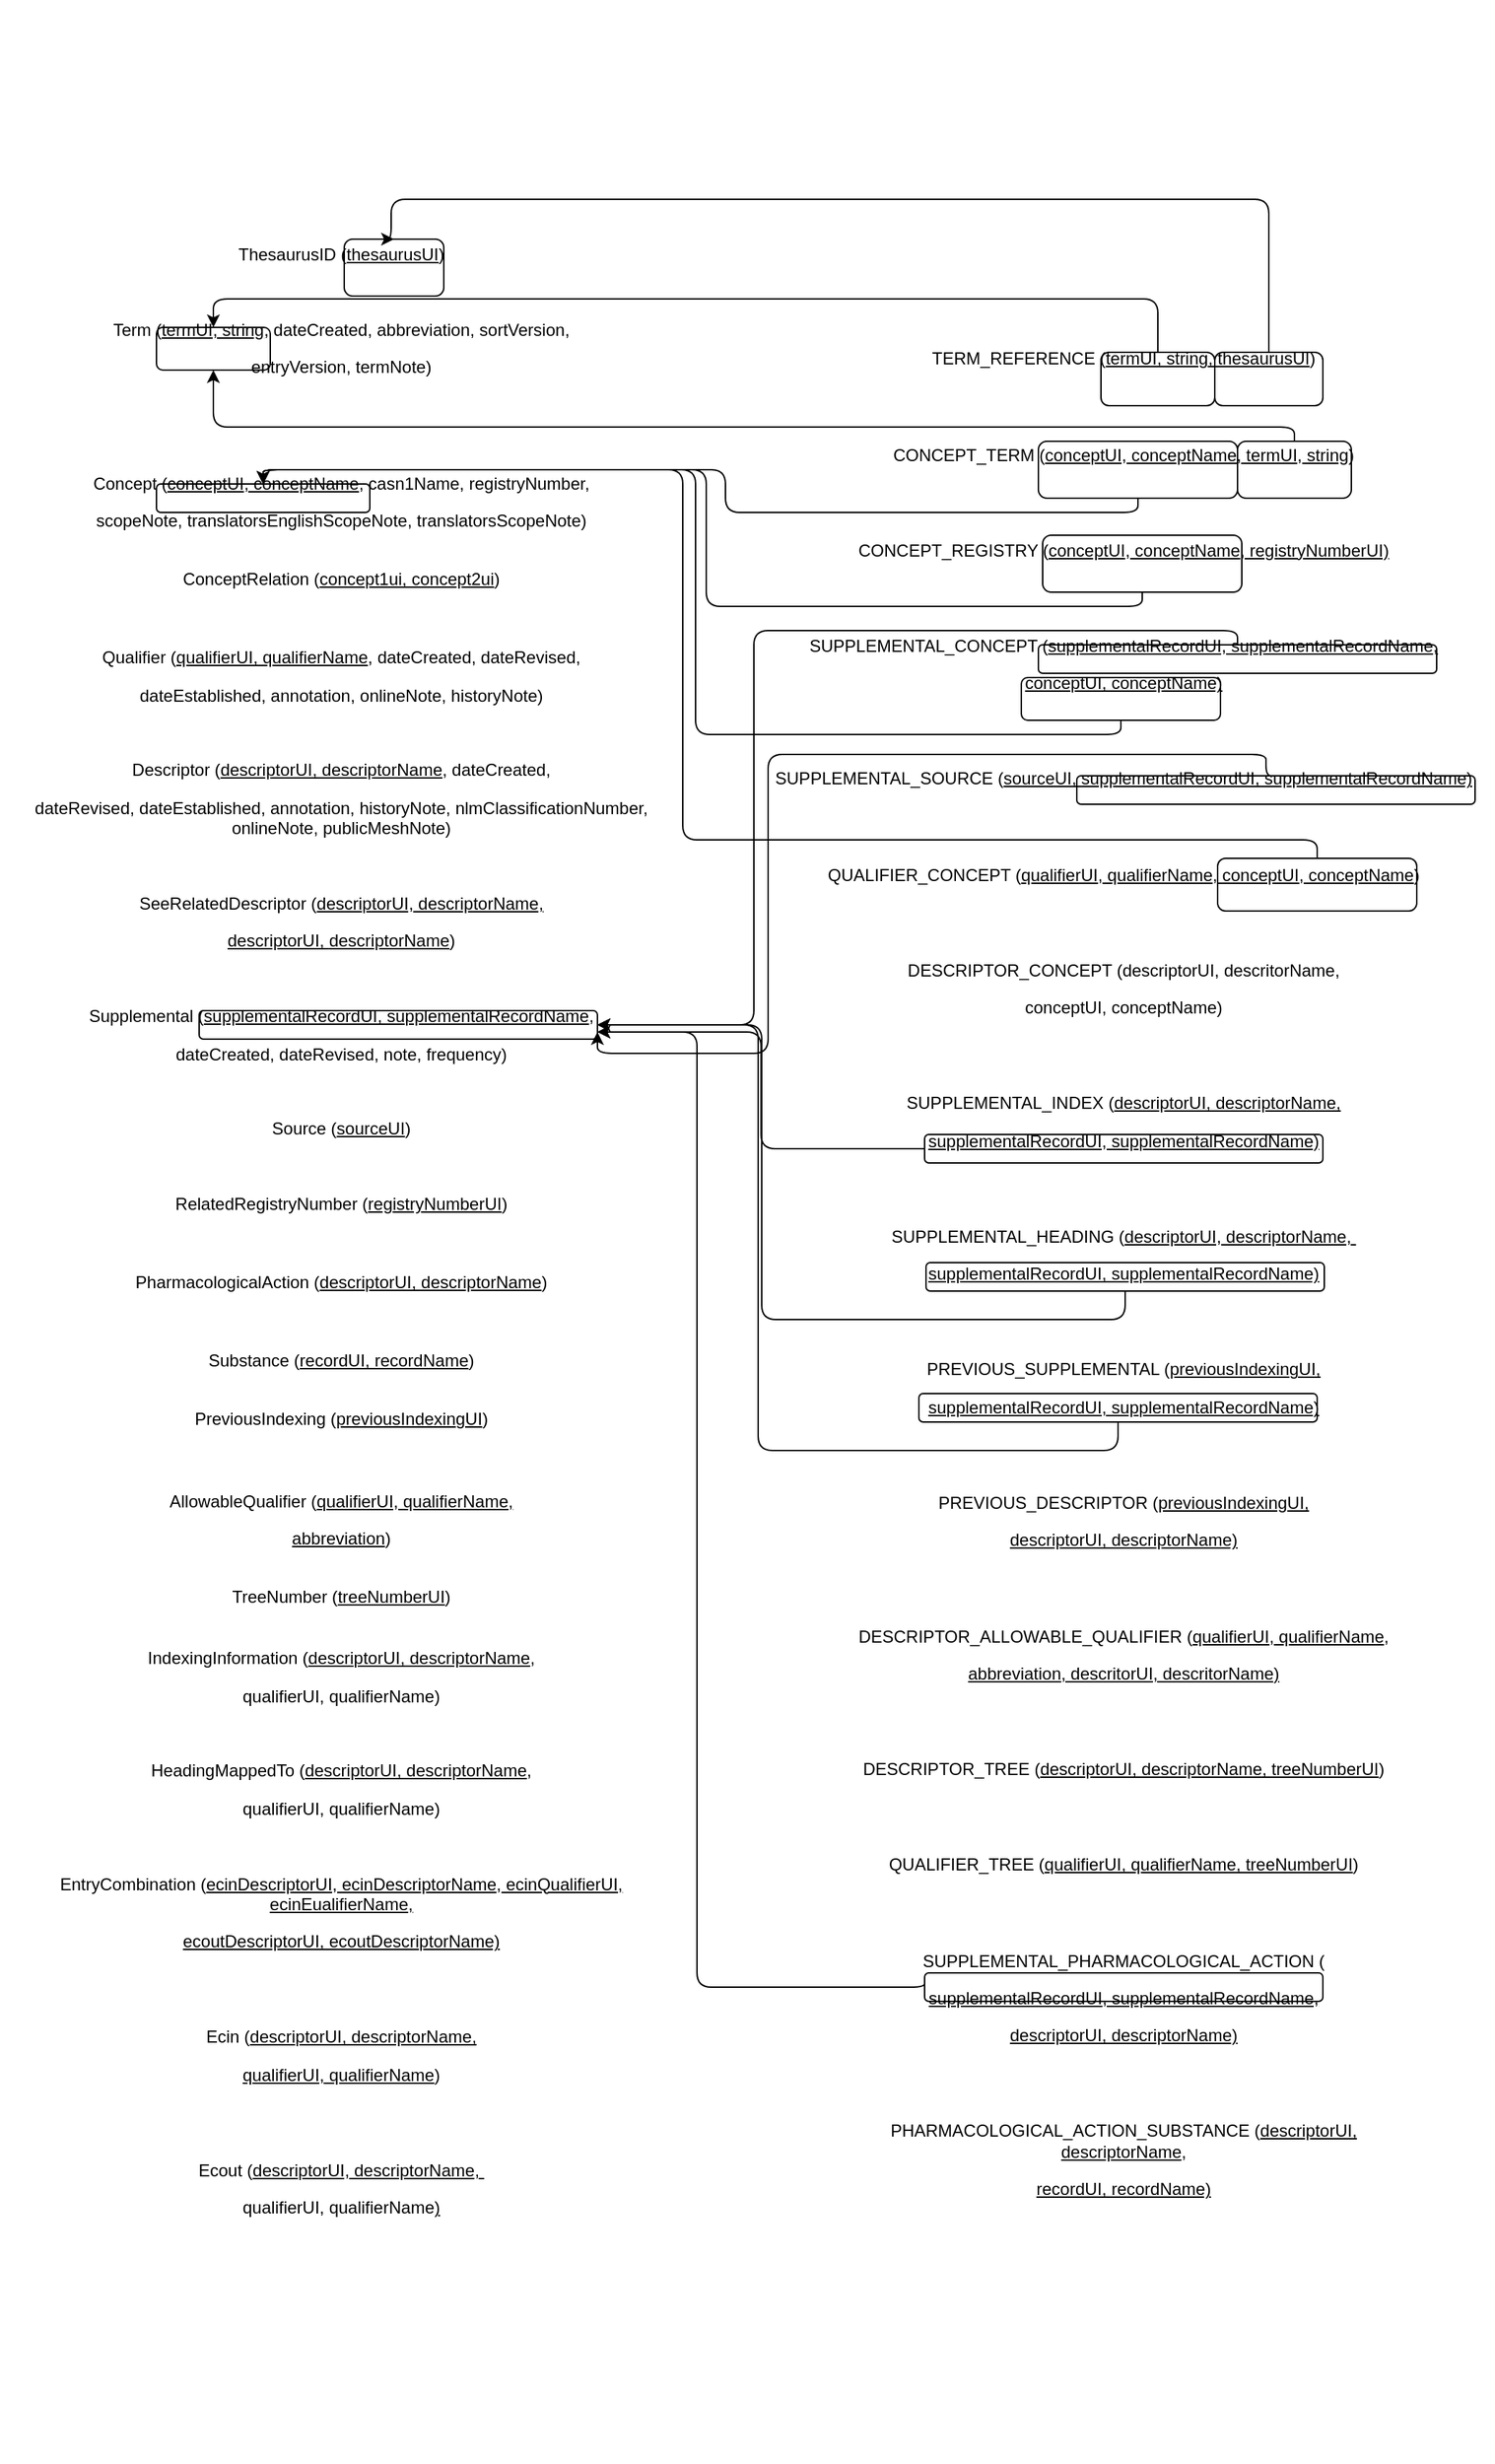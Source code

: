 <mxfile version="13.0.2" type="github">
  <diagram id="R2lEEEUBdFMjLlhIrx00" name="Page-1">
    <mxGraphModel dx="1718" dy="1550" grid="1" gridSize="10" guides="1" tooltips="1" connect="1" arrows="1" fold="1" page="1" pageScale="1" pageWidth="850" pageHeight="1100" math="0" shadow="0" extFonts="Permanent Marker^https://fonts.googleapis.com/css?family=Permanent+Marker">
      <root>
        <mxCell id="0" />
        <mxCell id="1" parent="0" />
        <mxCell id="nE6-rk7fYekWXhLa4hP_-1" value="&lt;p class=&quot;MsoNormal&quot;&gt;ThesaurusID (&lt;u&gt;thesaurusUI&lt;/u&gt;)&lt;/p&gt;&lt;br&gt;&lt;p class=&quot;MsoNormal&quot;&gt;Term (&lt;u&gt;termUI, string&lt;/u&gt;, dateCreated, abbreviation, sortVersion,&lt;/p&gt;&lt;p class=&quot;MsoNormal&quot;&gt;entryVersion, termNote)&lt;/p&gt;&lt;br&gt;&lt;br&gt;&lt;br&gt;&lt;p class=&quot;MsoNormal&quot;&gt;Concept (&lt;u&gt;conceptUI, conceptName&lt;/u&gt;, casn1Name, registryNumber,&lt;/p&gt;&lt;p class=&quot;MsoNormal&quot;&gt;scopeNote, translatorsEnglishScopeNote, translatorsScopeNote)&lt;/p&gt;&lt;br&gt;ConceptRelation (&lt;u&gt;concept1ui, concept2ui&lt;/u&gt;)&lt;br&gt;&lt;br&gt;&lt;br&gt;&lt;p class=&quot;MsoNormal&quot;&gt;Qualifier (&lt;u&gt;qualifierUI, qualifierName&lt;/u&gt;, dateCreated, dateRevised,&lt;/p&gt;&lt;p class=&quot;MsoNormal&quot;&gt;dateEstablished, annotation, onlineNote, historyNote)&lt;/p&gt;&lt;br&gt;&lt;p class=&quot;MsoNormal&quot;&gt;Descriptor (&lt;u&gt;descriptorUI, descriptorName&lt;/u&gt;, dateCreated,&lt;/p&gt;&lt;p class=&quot;MsoNormal&quot;&gt;dateRevised, dateEstablished, annotation, historyNote, nlmClassificationNumber,&lt;br&gt;onlineNote, publicMeshNote)&lt;/p&gt;&lt;br&gt;&lt;p class=&quot;MsoNormal&quot;&gt;&lt;/p&gt;&lt;p class=&quot;MsoNormal&quot;&gt;SeeRelatedDescriptor (&lt;u&gt;descriptorUI, descriptorName,&lt;/u&gt;&lt;/p&gt;&lt;p class=&quot;MsoNormal&quot;&gt;&lt;u&gt;descriptorUI,&amp;nbsp;&lt;/u&gt;&lt;u&gt;descriptorName&lt;/u&gt;)&lt;/p&gt;&lt;div&gt;&lt;br&gt;&lt;/div&gt;&lt;p class=&quot;MsoNormal&quot;&gt;&lt;span&gt;Supplemental (&lt;/span&gt;&lt;u&gt;supplementalRecordUI, supplementalRecordName&lt;/u&gt;&lt;span&gt;,&lt;/span&gt;&lt;br&gt;&lt;/p&gt;&lt;p class=&quot;MsoNormal&quot;&gt;dateCreated, dateRevised, note, frequency)&lt;/p&gt;&lt;br&gt;&lt;p class=&quot;MsoNormal&quot;&gt;Source (&lt;u&gt;sourceUI&lt;/u&gt;)&lt;/p&gt;&lt;br&gt;&lt;p class=&quot;MsoNormal&quot;&gt;RelatedRegistryNumber (&lt;u&gt;registryNumberUI&lt;/u&gt;)&lt;/p&gt;&lt;br&gt;&lt;br&gt;PharmacologicalAction (&lt;u&gt;descriptorUI, descriptorName&lt;/u&gt;)&lt;br&gt;&lt;br&gt;&lt;br&gt;&lt;p class=&quot;MsoNormal&quot;&gt;Substance (&lt;u&gt;recordUI, recordName&lt;/u&gt;)&lt;/p&gt;&lt;br&gt;&lt;span&gt;PreviousIndexing (&lt;/span&gt;&lt;u&gt;previousIndexingUI&lt;/u&gt;&lt;span&gt;)&lt;/span&gt;&lt;br&gt;&lt;br&gt;&lt;span&gt;&lt;br&gt;&lt;br&gt;AllowableQualifier (&lt;/span&gt;&lt;u&gt;qualifierUI, qualifierName,&lt;/u&gt;&lt;br&gt;&lt;p class=&quot;MsoNormal&quot;&gt;&lt;u&gt;abbreviation&lt;/u&gt;)&lt;/p&gt;&lt;br&gt;&lt;span&gt;TreeNumber (&lt;/span&gt;&lt;u&gt;treeNumberUI&lt;/u&gt;&lt;span&gt;)&lt;/span&gt;&lt;br&gt;&lt;br&gt;&lt;span&gt;&lt;br&gt;IndexingInformation (&lt;/span&gt;&lt;u&gt;descriptorUI, descriptorName&lt;/u&gt;&lt;span&gt;,&lt;/span&gt;&lt;br&gt;&lt;p class=&quot;MsoNormal&quot;&gt;qualifierUI, qualifierName)&lt;/p&gt;&lt;br&gt;&lt;p class=&quot;MsoNormal&quot;&gt;HeadingMappedTo (&lt;u&gt;descriptorUI, descriptorName&lt;/u&gt;,&lt;/p&gt;&lt;p class=&quot;MsoNormal&quot;&gt;qualifierUI, qualifierName)&lt;/p&gt;&lt;p class=&quot;MsoNormal&quot;&gt;&lt;br&gt;&lt;/p&gt;&lt;p class=&quot;MsoNormal&quot;&gt;EntryCombination (&lt;u&gt;ecinDescriptorUI, ecinDescriptorName, ecinQualifierUI, ecinEualifierName,&lt;/u&gt;&lt;/p&gt;&lt;p class=&quot;MsoNormal&quot;&gt;&lt;u&gt;ecoutDescriptorUI, ecoutDescriptorName)&lt;/u&gt;&lt;/p&gt;&lt;br&gt;&lt;br&gt;&lt;p class=&quot;MsoNormal&quot;&gt;Ecin (&lt;u&gt;descriptorUI, descriptorName,&lt;/u&gt;&lt;/p&gt;&lt;p class=&quot;MsoNormal&quot;&gt;&lt;u&gt;qualifierUI, qualifierName&lt;/u&gt;)&lt;/p&gt;&lt;br&gt;&lt;br&gt;&lt;p class=&quot;MsoNormal&quot;&gt;Ecout (&lt;u&gt;descriptorUI, descriptorName,&amp;nbsp;&lt;/u&gt;&lt;/p&gt;&lt;p class=&quot;MsoNormal&quot;&gt;&lt;span&gt;qualifierUI,&amp;nbsp;&lt;/span&gt;&lt;span&gt;qualifierName&lt;/span&gt;&lt;u&gt;)&lt;/u&gt;&lt;/p&gt;" style="text;html=1;strokeColor=none;fillColor=none;align=center;verticalAlign=middle;whiteSpace=wrap;rounded=0;" parent="1" vertex="1">
          <mxGeometry x="-240" y="-610" width="480" height="1730" as="geometry" />
        </mxCell>
        <mxCell id="nE6-rk7fYekWXhLa4hP_-2" value="&lt;p class=&quot;MsoNormal&quot;&gt;TERM_REFERENCE (&lt;u&gt;termUI, string, thesaurusUI&lt;/u&gt;)&lt;/p&gt;&lt;br&gt;&lt;br&gt;&lt;p class=&quot;MsoNormal&quot;&gt;CONCEPT_TERM (&lt;u&gt;conceptUI, conceptName, termUI, string&lt;/u&gt;)&lt;/p&gt;&lt;br&gt;&lt;br&gt;&lt;p class=&quot;MsoNormal&quot;&gt;CONCEPT_REGISTRY (&lt;u&gt;conceptUI, conceptName, registryNumberUI)&lt;/u&gt;&lt;/p&gt;&lt;br&gt;&lt;br&gt;&lt;p class=&quot;MsoNormal&quot;&gt;SUPPLEMENTAL_CONCEPT (&lt;u&gt;supplementalRecordUI, supplementalRecordName,&lt;/u&gt;&lt;/p&gt;&lt;p class=&quot;MsoNormal&quot;&gt;&lt;u&gt;conceptUI, conceptName)&lt;/u&gt;&lt;/p&gt;&lt;br&gt;&lt;br&gt;&lt;p class=&quot;MsoNormal&quot;&gt;SUPPLEMENTAL_SOURCE (&lt;u&gt;sourceUI, supplementalRecordUI, supplementalRecordName)&lt;/u&gt;&lt;/p&gt;&lt;br&gt;&lt;br&gt;&lt;p class=&quot;MsoNormal&quot;&gt;QUALIFIER_CONCEPT (&lt;u&gt;qualifierUI, qualifierName, conceptUI, conceptName&lt;/u&gt;)&lt;/p&gt;&lt;br&gt;&lt;br&gt;&lt;p class=&quot;MsoNormal&quot;&gt;DESCRIPTOR_CONCEPT (descriptorUI, descritorName,&lt;/p&gt;&lt;p class=&quot;MsoNormal&quot;&gt;conceptUI, conceptName)&lt;/p&gt;&lt;br&gt;&lt;br&gt;&lt;p class=&quot;MsoNormal&quot;&gt;SUPPLEMENTAL_INDEX (&lt;u&gt;descriptorUI, descriptorName,&lt;/u&gt;&lt;/p&gt;&lt;p class=&quot;MsoNormal&quot;&gt;&lt;u&gt;supplementalRecordUI, supplementalRecordName)&lt;/u&gt;&lt;/p&gt;&lt;br&gt;&lt;br&gt;&lt;p class=&quot;MsoNormal&quot;&gt;SUPPLEMENTAL_HEADING (&lt;u&gt;descriptorUI, descriptorName,&amp;nbsp;&lt;/u&gt;&lt;/p&gt;&lt;p class=&quot;MsoNormal&quot;&gt;&lt;u&gt;supplementalRecordUI, supplementalRecordName)&lt;/u&gt;&lt;/p&gt;&lt;br&gt;&lt;br&gt;&lt;p class=&quot;MsoNormal&quot;&gt;PREVIOUS_SUPPLEMENTAL (&lt;u&gt;previousIndexingUI,&lt;/u&gt;&lt;/p&gt;&lt;p class=&quot;MsoNormal&quot;&gt;&lt;u&gt;supplementalRecordUI, supplementalRecordName)&lt;/u&gt;&lt;/p&gt;&lt;br&gt;&lt;br&gt;&lt;p class=&quot;MsoNormal&quot;&gt;PREVIOUS_DESCRIPTOR (&lt;u&gt;previousIndexingUI,&lt;/u&gt;&lt;/p&gt;&lt;p class=&quot;MsoNormal&quot;&gt;&lt;u&gt;descriptorUI, descriptorName)&lt;/u&gt;&lt;/p&gt;&lt;br&gt;&lt;br&gt;&lt;p class=&quot;MsoNormal&quot;&gt;DESCRIPTOR_ALLOWABLE_QUALIFIER (&lt;u&gt;qualifierUI, qualifierName,&lt;/u&gt;&lt;/p&gt;&lt;p class=&quot;MsoNormal&quot;&gt;&lt;u&gt;abbreviation, descritorUI, descritorName)&lt;/u&gt;&lt;/p&gt;&lt;br&gt;&lt;br&gt;&lt;p class=&quot;MsoNormal&quot;&gt;DESCRIPTOR_TREE (&lt;u&gt;descriptorUI, descriptorName, treeNumberUI&lt;/u&gt;)&lt;/p&gt;&lt;br&gt;&lt;br&gt;&lt;p class=&quot;MsoNormal&quot;&gt;QUALIFIER_TREE (&lt;u&gt;qualifierUI, qualifierName, treeNumberUI&lt;/u&gt;)&lt;/p&gt;&lt;br&gt;&lt;br&gt;&lt;p class=&quot;MsoNormal&quot;&gt;SUPPLEMENTAL_PHARMACOLOGICAL_ACTION (&lt;/p&gt;&lt;p class=&quot;MsoNormal&quot;&gt;&lt;u&gt;supplementalRecordUI, supplementalRecordName,&lt;/u&gt;&lt;/p&gt;&lt;p class=&quot;MsoNormal&quot;&gt;&lt;u&gt;descriptorUI, descriptorName)&lt;/u&gt;&lt;/p&gt;&lt;br&gt;&lt;br&gt;&lt;p class=&quot;MsoNormal&quot;&gt;PHARMACOLOGICAL_ACTION_SUBSTANCE (&lt;u&gt;descriptorUI,&lt;br&gt;descriptorName,&lt;/u&gt;&lt;/p&gt;&lt;p class=&quot;MsoNormal&quot;&gt;&lt;u&gt;recordUI, recordName)&lt;/u&gt;&lt;/p&gt;" style="text;html=1;strokeColor=none;fillColor=none;align=center;verticalAlign=middle;whiteSpace=wrap;rounded=0;" parent="1" vertex="1">
          <mxGeometry x="290" y="-370" width="520" height="1310" as="geometry" />
        </mxCell>
        <mxCell id="nE6-rk7fYekWXhLa4hP_-3" value="" style="rounded=1;whiteSpace=wrap;html=1;fillColor=none;" parent="1" vertex="1">
          <mxGeometry x="-130" y="-380" width="80" height="30" as="geometry" />
        </mxCell>
        <mxCell id="nE6-rk7fYekWXhLa4hP_-4" value="" style="rounded=1;whiteSpace=wrap;html=1;fillColor=none;" parent="1" vertex="1">
          <mxGeometry x="534" y="-362.5" width="80" height="37.5" as="geometry" />
        </mxCell>
        <mxCell id="nE6-rk7fYekWXhLa4hP_-5" value="" style="endArrow=classic;html=1;exitX=0.5;exitY=0;exitDx=0;exitDy=0;entryX=0.5;entryY=0;entryDx=0;entryDy=0;rounded=1;edgeStyle=orthogonalEdgeStyle;" parent="1" source="nE6-rk7fYekWXhLa4hP_-4" target="nE6-rk7fYekWXhLa4hP_-3" edge="1">
          <mxGeometry width="50" height="50" relative="1" as="geometry">
            <mxPoint x="250" y="-200" as="sourcePoint" />
            <mxPoint x="300" y="-250" as="targetPoint" />
            <Array as="points">
              <mxPoint x="574" y="-400" />
              <mxPoint x="-90" y="-400" />
            </Array>
          </mxGeometry>
        </mxCell>
        <mxCell id="nE6-rk7fYekWXhLa4hP_-6" value="" style="rounded=1;whiteSpace=wrap;html=1;fillColor=none;" parent="1" vertex="1">
          <mxGeometry x="2" y="-442" width="70" height="40" as="geometry" />
        </mxCell>
        <mxCell id="nE6-rk7fYekWXhLa4hP_-8" value="" style="endArrow=classic;html=1;exitX=0.5;exitY=0;exitDx=0;exitDy=0;entryX=0.5;entryY=0;entryDx=0;entryDy=0;rounded=1;edgeStyle=orthogonalEdgeStyle;" parent="1" source="utsIGUZCIPryRFQYJ9Vm-5" target="nE6-rk7fYekWXhLa4hP_-6" edge="1">
          <mxGeometry width="50" height="50" relative="1" as="geometry">
            <mxPoint x="649" y="-360.0" as="sourcePoint" />
            <mxPoint x="-90" y="-345" as="targetPoint" />
            <Array as="points">
              <mxPoint x="652" y="-470" />
              <mxPoint x="35" y="-470" />
            </Array>
          </mxGeometry>
        </mxCell>
        <mxCell id="utsIGUZCIPryRFQYJ9Vm-1" value="" style="rounded=1;whiteSpace=wrap;html=1;fillColor=none;" vertex="1" parent="1">
          <mxGeometry x="630" y="-300" width="80" height="40" as="geometry" />
        </mxCell>
        <mxCell id="utsIGUZCIPryRFQYJ9Vm-4" value="" style="endArrow=classic;html=1;entryX=0.5;entryY=1;entryDx=0;entryDy=0;edgeStyle=orthogonalEdgeStyle;exitX=0.5;exitY=0;exitDx=0;exitDy=0;" edge="1" parent="1" source="utsIGUZCIPryRFQYJ9Vm-1" target="nE6-rk7fYekWXhLa4hP_-3">
          <mxGeometry width="50" height="50" relative="1" as="geometry">
            <mxPoint x="130" y="-160" as="sourcePoint" />
            <mxPoint x="180" y="-210" as="targetPoint" />
            <Array as="points">
              <mxPoint x="670" y="-310" />
              <mxPoint x="-90" y="-310" />
            </Array>
          </mxGeometry>
        </mxCell>
        <mxCell id="utsIGUZCIPryRFQYJ9Vm-5" value="" style="rounded=1;whiteSpace=wrap;html=1;fillColor=none;" vertex="1" parent="1">
          <mxGeometry x="614" y="-362.5" width="76" height="37.5" as="geometry" />
        </mxCell>
        <mxCell id="utsIGUZCIPryRFQYJ9Vm-6" value="" style="rounded=1;whiteSpace=wrap;html=1;fillColor=none;" vertex="1" parent="1">
          <mxGeometry x="490" y="-300" width="140" height="40" as="geometry" />
        </mxCell>
        <mxCell id="utsIGUZCIPryRFQYJ9Vm-7" value="" style="rounded=1;whiteSpace=wrap;html=1;fillColor=none;" vertex="1" parent="1">
          <mxGeometry x="-130" y="-270" width="150" height="20" as="geometry" />
        </mxCell>
        <mxCell id="utsIGUZCIPryRFQYJ9Vm-8" value="" style="endArrow=classic;html=1;exitX=0.5;exitY=1;exitDx=0;exitDy=0;entryX=0.5;entryY=0;entryDx=0;entryDy=0;edgeStyle=orthogonalEdgeStyle;" edge="1" parent="1" source="utsIGUZCIPryRFQYJ9Vm-6" target="utsIGUZCIPryRFQYJ9Vm-7">
          <mxGeometry width="50" height="50" relative="1" as="geometry">
            <mxPoint x="200" y="-170" as="sourcePoint" />
            <mxPoint x="250" y="-220" as="targetPoint" />
            <Array as="points">
              <mxPoint x="560" y="-250" />
              <mxPoint x="270" y="-250" />
              <mxPoint x="270" y="-280" />
              <mxPoint x="-55" y="-280" />
            </Array>
          </mxGeometry>
        </mxCell>
        <mxCell id="utsIGUZCIPryRFQYJ9Vm-9" value="" style="rounded=1;whiteSpace=wrap;html=1;fillColor=none;" vertex="1" parent="1">
          <mxGeometry x="478" y="-134" width="140" height="30" as="geometry" />
        </mxCell>
        <mxCell id="utsIGUZCIPryRFQYJ9Vm-10" value="" style="endArrow=classic;html=1;exitX=0.5;exitY=1;exitDx=0;exitDy=0;entryX=0.5;entryY=0;entryDx=0;entryDy=0;edgeStyle=orthogonalEdgeStyle;" edge="1" parent="1" source="utsIGUZCIPryRFQYJ9Vm-9" target="utsIGUZCIPryRFQYJ9Vm-7">
          <mxGeometry width="50" height="50" relative="1" as="geometry">
            <mxPoint x="200" y="-100" as="sourcePoint" />
            <mxPoint x="-55" y="-200.0" as="targetPoint" />
          </mxGeometry>
        </mxCell>
        <mxCell id="utsIGUZCIPryRFQYJ9Vm-11" value="" style="rounded=1;whiteSpace=wrap;html=1;fillColor=none;" vertex="1" parent="1">
          <mxGeometry x="493" y="-234" width="140" height="40" as="geometry" />
        </mxCell>
        <mxCell id="utsIGUZCIPryRFQYJ9Vm-12" value="" style="endArrow=classic;html=1;exitX=0.5;exitY=1;exitDx=0;exitDy=0;edgeStyle=orthogonalEdgeStyle;entryX=0.5;entryY=0;entryDx=0;entryDy=0;" edge="1" parent="1" source="utsIGUZCIPryRFQYJ9Vm-11" target="utsIGUZCIPryRFQYJ9Vm-7">
          <mxGeometry width="50" height="50" relative="1" as="geometry">
            <mxPoint x="220" y="-150" as="sourcePoint" />
            <mxPoint x="-50" y="-280" as="targetPoint" />
          </mxGeometry>
        </mxCell>
        <mxCell id="utsIGUZCIPryRFQYJ9Vm-13" value="" style="rounded=1;whiteSpace=wrap;html=1;fillColor=none;" vertex="1" parent="1">
          <mxGeometry x="-100" y="100" width="280" height="20" as="geometry" />
        </mxCell>
        <mxCell id="utsIGUZCIPryRFQYJ9Vm-14" value="" style="rounded=1;whiteSpace=wrap;html=1;fillColor=none;" vertex="1" parent="1">
          <mxGeometry x="490" y="-157" width="280" height="20" as="geometry" />
        </mxCell>
        <mxCell id="utsIGUZCIPryRFQYJ9Vm-15" value="" style="rounded=1;whiteSpace=wrap;html=1;fillColor=none;" vertex="1" parent="1">
          <mxGeometry x="517" y="-65" width="280" height="20" as="geometry" />
        </mxCell>
        <mxCell id="utsIGUZCIPryRFQYJ9Vm-21" style="edgeStyle=orthogonalEdgeStyle;rounded=1;orthogonalLoop=1;jettySize=auto;html=1;entryX=1;entryY=0.75;entryDx=0;entryDy=0;" edge="1" parent="1" source="utsIGUZCIPryRFQYJ9Vm-16" target="utsIGUZCIPryRFQYJ9Vm-13">
          <mxGeometry relative="1" as="geometry" />
        </mxCell>
        <mxCell id="utsIGUZCIPryRFQYJ9Vm-16" value="" style="rounded=1;whiteSpace=wrap;html=1;fillColor=none;" vertex="1" parent="1">
          <mxGeometry x="410" y="187" width="280" height="20" as="geometry" />
        </mxCell>
        <mxCell id="utsIGUZCIPryRFQYJ9Vm-22" style="edgeStyle=orthogonalEdgeStyle;rounded=1;orthogonalLoop=1;jettySize=auto;html=1;exitX=0.5;exitY=1;exitDx=0;exitDy=0;entryX=1;entryY=0.5;entryDx=0;entryDy=0;" edge="1" parent="1" source="utsIGUZCIPryRFQYJ9Vm-17" target="utsIGUZCIPryRFQYJ9Vm-13">
          <mxGeometry relative="1" as="geometry" />
        </mxCell>
        <mxCell id="utsIGUZCIPryRFQYJ9Vm-17" value="" style="rounded=1;whiteSpace=wrap;html=1;fillColor=none;" vertex="1" parent="1">
          <mxGeometry x="411" y="277" width="280" height="20" as="geometry" />
        </mxCell>
        <mxCell id="utsIGUZCIPryRFQYJ9Vm-23" style="edgeStyle=orthogonalEdgeStyle;rounded=1;orthogonalLoop=1;jettySize=auto;html=1;exitX=0.5;exitY=1;exitDx=0;exitDy=0;entryX=1;entryY=0.5;entryDx=0;entryDy=0;" edge="1" parent="1" source="utsIGUZCIPryRFQYJ9Vm-18" target="utsIGUZCIPryRFQYJ9Vm-13">
          <mxGeometry relative="1" as="geometry" />
        </mxCell>
        <mxCell id="utsIGUZCIPryRFQYJ9Vm-18" value="" style="rounded=1;whiteSpace=wrap;html=1;fillColor=none;" vertex="1" parent="1">
          <mxGeometry x="406" y="369" width="280" height="20" as="geometry" />
        </mxCell>
        <mxCell id="utsIGUZCIPryRFQYJ9Vm-19" value="" style="endArrow=classic;html=1;exitX=0.5;exitY=0;exitDx=0;exitDy=0;edgeStyle=orthogonalEdgeStyle;entryX=1;entryY=0.5;entryDx=0;entryDy=0;" edge="1" parent="1" source="utsIGUZCIPryRFQYJ9Vm-14" target="utsIGUZCIPryRFQYJ9Vm-13">
          <mxGeometry width="50" height="50" relative="1" as="geometry">
            <mxPoint x="290" y="50" as="sourcePoint" />
            <mxPoint x="340" as="targetPoint" />
            <Array as="points">
              <mxPoint x="630" y="-167" />
              <mxPoint x="290" y="-167" />
              <mxPoint x="290" y="110" />
            </Array>
          </mxGeometry>
        </mxCell>
        <mxCell id="utsIGUZCIPryRFQYJ9Vm-20" value="" style="endArrow=classic;html=1;exitX=0.5;exitY=0;exitDx=0;exitDy=0;edgeStyle=orthogonalEdgeStyle;entryX=1;entryY=0.75;entryDx=0;entryDy=0;" edge="1" parent="1" source="utsIGUZCIPryRFQYJ9Vm-15" target="utsIGUZCIPryRFQYJ9Vm-13">
          <mxGeometry width="50" height="50" relative="1" as="geometry">
            <mxPoint x="649.94" y="-89.94" as="sourcePoint" />
            <mxPoint x="199.94" y="177.06" as="targetPoint" />
            <Array as="points">
              <mxPoint x="650" y="-65" />
              <mxPoint x="650" y="-80" />
              <mxPoint x="300" y="-80" />
              <mxPoint x="300" y="130" />
              <mxPoint x="180" y="130" />
            </Array>
          </mxGeometry>
        </mxCell>
        <mxCell id="utsIGUZCIPryRFQYJ9Vm-27" style="edgeStyle=orthogonalEdgeStyle;rounded=1;orthogonalLoop=1;jettySize=auto;html=1;exitX=0;exitY=0.25;exitDx=0;exitDy=0;entryX=1;entryY=0.75;entryDx=0;entryDy=0;" edge="1" parent="1" source="utsIGUZCIPryRFQYJ9Vm-28" target="utsIGUZCIPryRFQYJ9Vm-13">
          <mxGeometry relative="1" as="geometry">
            <mxPoint x="270" y="320" as="targetPoint" />
            <Array as="points">
              <mxPoint x="410" y="786" />
              <mxPoint x="250" y="786" />
              <mxPoint x="250" y="115" />
            </Array>
          </mxGeometry>
        </mxCell>
        <mxCell id="utsIGUZCIPryRFQYJ9Vm-28" value="" style="rounded=1;whiteSpace=wrap;html=1;fillColor=none;" vertex="1" parent="1">
          <mxGeometry x="410" y="776" width="280" height="20" as="geometry" />
        </mxCell>
        <mxCell id="utsIGUZCIPryRFQYJ9Vm-31" style="edgeStyle=orthogonalEdgeStyle;rounded=1;orthogonalLoop=1;jettySize=auto;html=1;exitX=0.5;exitY=0;exitDx=0;exitDy=0;entryX=0.5;entryY=0;entryDx=0;entryDy=0;" edge="1" parent="1" source="utsIGUZCIPryRFQYJ9Vm-29" target="utsIGUZCIPryRFQYJ9Vm-7">
          <mxGeometry relative="1" as="geometry">
            <Array as="points">
              <mxPoint x="686" y="-20" />
              <mxPoint x="240" y="-20" />
              <mxPoint x="240" y="-280" />
              <mxPoint x="-55" y="-280" />
            </Array>
          </mxGeometry>
        </mxCell>
        <mxCell id="utsIGUZCIPryRFQYJ9Vm-29" value="" style="rounded=1;whiteSpace=wrap;html=1;fillColor=none;" vertex="1" parent="1">
          <mxGeometry x="616" y="-7" width="140" height="37" as="geometry" />
        </mxCell>
      </root>
    </mxGraphModel>
  </diagram>
</mxfile>
